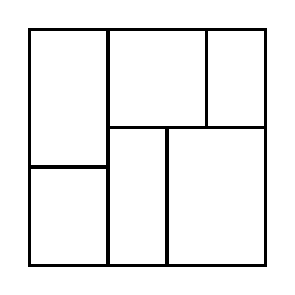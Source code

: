\begin{tikzpicture}[very thick, scale=.5]
    \draw (0,5/2) rectangle (2,6);
    \draw (0,0) rectangle (2,5/2);
    \draw (2,7/2) rectangle (9/2,6);
    \draw (9/2,7/2) rectangle (6,6);
    \draw (2,0) rectangle (7/2,7/2);
    \draw (7/2,0) rectangle (6,7/2);
\end{tikzpicture}
